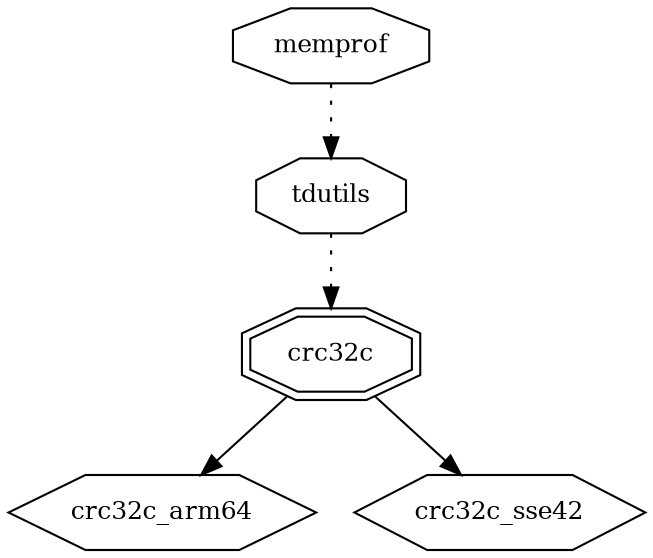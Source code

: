 digraph "memprof" {
node [
  fontsize = "12"
];
    "node61" [ label = "memprof", shape = octagon ];
    "node5" [ label = "tdutils", shape = octagon ];
    "node61" -> "node5" [ style = dotted ] // memprof -> tdutils
    "node6" [ label = "crc32c", shape = doubleoctagon ];
    "node5" -> "node6" [ style = dotted ] // tdutils -> crc32c
    "node7" [ label = "crc32c_arm64", shape = hexagon ];
    "node6" -> "node7"  // crc32c -> crc32c_arm64
    "node8" [ label = "crc32c_sse42", shape = hexagon ];
    "node6" -> "node8"  // crc32c -> crc32c_sse42
}
